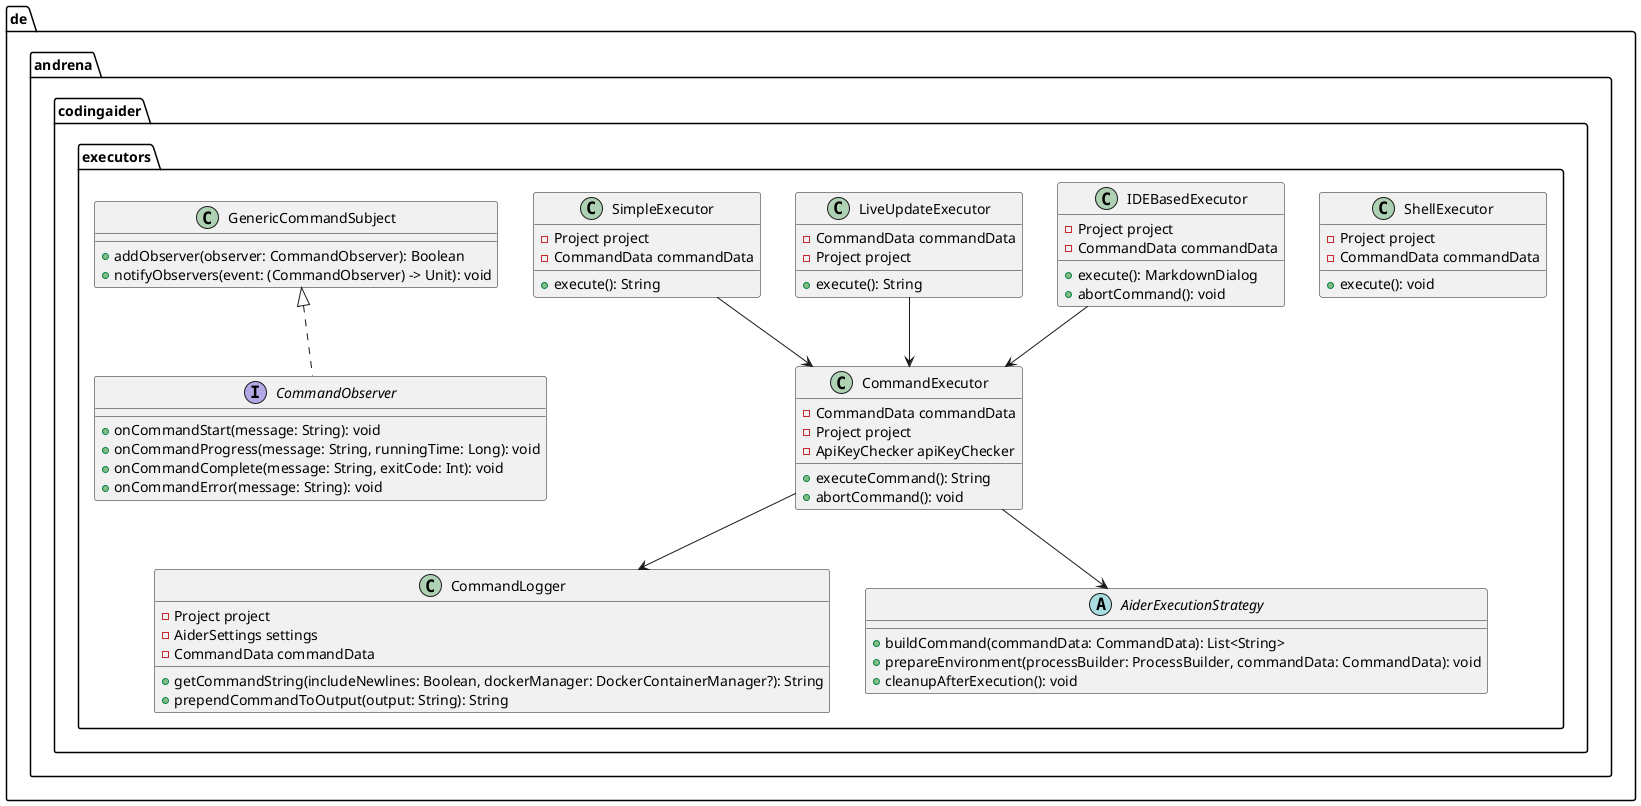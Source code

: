 @startuml

package "de.andrena.codingaider.executors" {
    class CommandExecutor {
        - CommandData commandData
        - Project project
        - ApiKeyChecker apiKeyChecker
        + executeCommand(): String
        + abortCommand(): void
    }

    class ShellExecutor {
        - Project project
        - CommandData commandData
        + execute(): void
    }

    class IDEBasedExecutor {
        - Project project
        - CommandData commandData
        + execute(): MarkdownDialog
        + abortCommand(): void
    }

    class LiveUpdateExecutor {
        - CommandData commandData
        - Project project
        + execute(): String
    }

    class SimpleExecutor {
        - Project project
        - CommandData commandData
        + execute(): String
    }

    class CommandLogger {
        - Project project
        - AiderSettings settings
        - CommandData commandData
        + getCommandString(includeNewlines: Boolean, dockerManager: DockerContainerManager?): String
        + prependCommandToOutput(output: String): String
    }

    class GenericCommandSubject {
        + addObserver(observer: CommandObserver): Boolean
        + notifyObservers(event: (CommandObserver) -> Unit): void
    }

    abstract class AiderExecutionStrategy {
        + buildCommand(commandData: CommandData): List<String>
        + prepareEnvironment(processBuilder: ProcessBuilder, commandData: CommandData): void
        + cleanupAfterExecution(): void
    }

    interface CommandObserver {
        + onCommandStart(message: String): void
        + onCommandProgress(message: String, runningTime: Long): void
        + onCommandComplete(message: String, exitCode: Int): void
        + onCommandError(message: String): void
    }

    CommandExecutor --> AiderExecutionStrategy
    CommandExecutor --> CommandLogger
    IDEBasedExecutor --> CommandExecutor
    LiveUpdateExecutor --> CommandExecutor
    SimpleExecutor --> CommandExecutor
    GenericCommandSubject <|.. CommandObserver
}

@enduml
